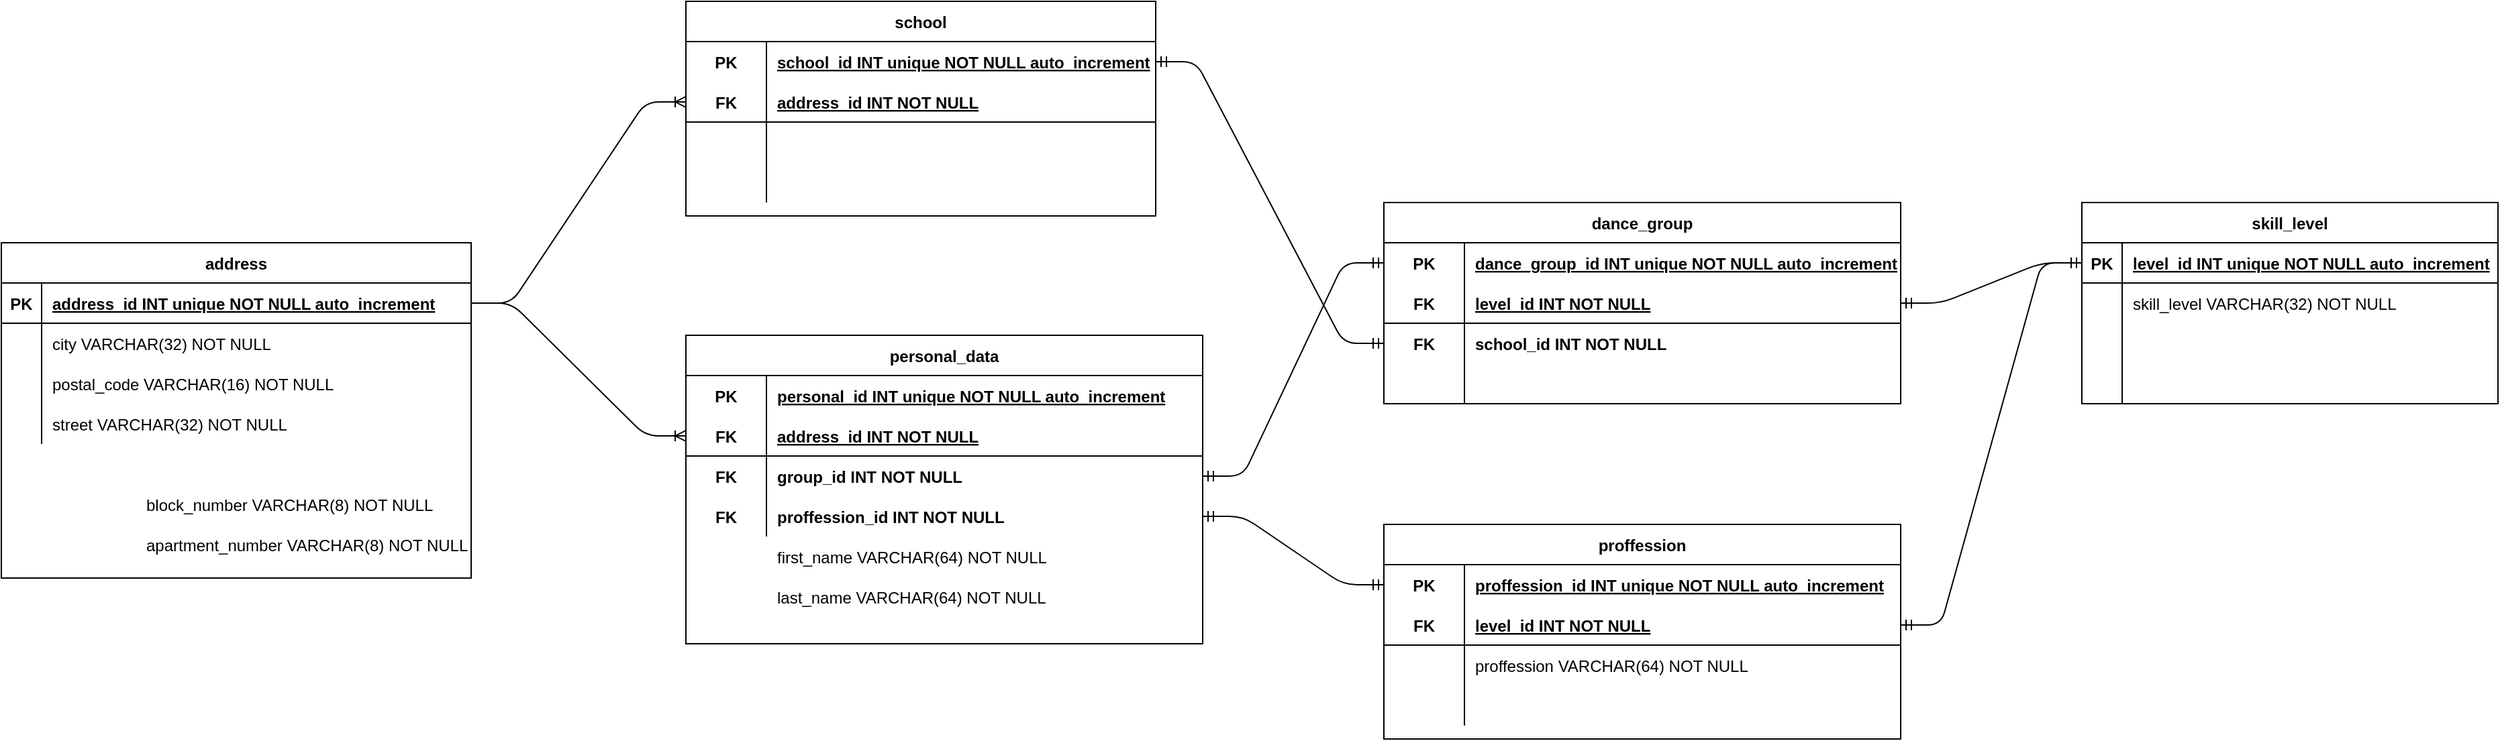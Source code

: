 <mxfile version="14.5.10" type="device"><diagram id="PXj-FwDTct0pAtHwyoyQ" name="Page-1"><mxGraphModel dx="1768" dy="664" grid="1" gridSize="10" guides="1" tooltips="1" connect="1" arrows="1" fold="1" page="1" pageScale="1" pageWidth="827" pageHeight="1169" math="0" shadow="0"><root><mxCell id="0"/><mxCell id="1" parent="0"/><mxCell id="oPzhwuVP1KSxiUbKMh_E-1" value="skill_level" style="shape=table;startSize=30;container=1;collapsible=1;childLayout=tableLayout;fixedRows=1;rowLines=0;fontStyle=1;align=center;resizeLast=1;" vertex="1" parent="1"><mxGeometry x="1200" y="1070" width="310" height="150" as="geometry"/></mxCell><mxCell id="oPzhwuVP1KSxiUbKMh_E-2" value="" style="shape=partialRectangle;collapsible=0;dropTarget=0;pointerEvents=0;fillColor=none;top=0;left=0;bottom=1;right=0;points=[[0,0.5],[1,0.5]];portConstraint=eastwest;" vertex="1" parent="oPzhwuVP1KSxiUbKMh_E-1"><mxGeometry y="30" width="310" height="30" as="geometry"/></mxCell><mxCell id="oPzhwuVP1KSxiUbKMh_E-3" value="PK" style="shape=partialRectangle;connectable=0;fillColor=none;top=0;left=0;bottom=0;right=0;fontStyle=1;overflow=hidden;" vertex="1" parent="oPzhwuVP1KSxiUbKMh_E-2"><mxGeometry width="30" height="30" as="geometry"/></mxCell><mxCell id="oPzhwuVP1KSxiUbKMh_E-4" value="level_id INT unique NOT NULL auto_increment" style="shape=partialRectangle;connectable=0;fillColor=none;top=0;left=0;bottom=0;right=0;align=left;spacingLeft=6;fontStyle=5;overflow=hidden;" vertex="1" parent="oPzhwuVP1KSxiUbKMh_E-2"><mxGeometry x="30" width="280" height="30" as="geometry"/></mxCell><mxCell id="oPzhwuVP1KSxiUbKMh_E-5" value="" style="shape=partialRectangle;collapsible=0;dropTarget=0;pointerEvents=0;fillColor=none;top=0;left=0;bottom=0;right=0;points=[[0,0.5],[1,0.5]];portConstraint=eastwest;" vertex="1" parent="oPzhwuVP1KSxiUbKMh_E-1"><mxGeometry y="60" width="310" height="30" as="geometry"/></mxCell><mxCell id="oPzhwuVP1KSxiUbKMh_E-6" value="" style="shape=partialRectangle;connectable=0;fillColor=none;top=0;left=0;bottom=0;right=0;editable=1;overflow=hidden;" vertex="1" parent="oPzhwuVP1KSxiUbKMh_E-5"><mxGeometry width="30" height="30" as="geometry"/></mxCell><mxCell id="oPzhwuVP1KSxiUbKMh_E-7" value="skill_level VARCHAR(32) NOT NULL" style="shape=partialRectangle;connectable=0;fillColor=none;top=0;left=0;bottom=0;right=0;align=left;spacingLeft=6;overflow=hidden;" vertex="1" parent="oPzhwuVP1KSxiUbKMh_E-5"><mxGeometry x="30" width="280" height="30" as="geometry"/></mxCell><mxCell id="oPzhwuVP1KSxiUbKMh_E-8" value="" style="shape=partialRectangle;collapsible=0;dropTarget=0;pointerEvents=0;fillColor=none;top=0;left=0;bottom=0;right=0;points=[[0,0.5],[1,0.5]];portConstraint=eastwest;" vertex="1" parent="oPzhwuVP1KSxiUbKMh_E-1"><mxGeometry y="90" width="310" height="30" as="geometry"/></mxCell><mxCell id="oPzhwuVP1KSxiUbKMh_E-9" value="" style="shape=partialRectangle;connectable=0;fillColor=none;top=0;left=0;bottom=0;right=0;editable=1;overflow=hidden;" vertex="1" parent="oPzhwuVP1KSxiUbKMh_E-8"><mxGeometry width="30" height="30" as="geometry"/></mxCell><mxCell id="oPzhwuVP1KSxiUbKMh_E-10" value="" style="shape=partialRectangle;connectable=0;fillColor=none;top=0;left=0;bottom=0;right=0;align=left;spacingLeft=6;overflow=hidden;" vertex="1" parent="oPzhwuVP1KSxiUbKMh_E-8"><mxGeometry x="30" width="280" height="30" as="geometry"/></mxCell><mxCell id="oPzhwuVP1KSxiUbKMh_E-11" value="" style="shape=partialRectangle;collapsible=0;dropTarget=0;pointerEvents=0;fillColor=none;top=0;left=0;bottom=0;right=0;points=[[0,0.5],[1,0.5]];portConstraint=eastwest;" vertex="1" parent="oPzhwuVP1KSxiUbKMh_E-1"><mxGeometry y="120" width="310" height="30" as="geometry"/></mxCell><mxCell id="oPzhwuVP1KSxiUbKMh_E-12" value="" style="shape=partialRectangle;connectable=0;fillColor=none;top=0;left=0;bottom=0;right=0;editable=1;overflow=hidden;" vertex="1" parent="oPzhwuVP1KSxiUbKMh_E-11"><mxGeometry width="30" height="30" as="geometry"/></mxCell><mxCell id="oPzhwuVP1KSxiUbKMh_E-13" value="" style="shape=partialRectangle;connectable=0;fillColor=none;top=0;left=0;bottom=0;right=0;align=left;spacingLeft=6;overflow=hidden;" vertex="1" parent="oPzhwuVP1KSxiUbKMh_E-11"><mxGeometry x="30" width="280" height="30" as="geometry"/></mxCell><mxCell id="2Bq2riBpGMvul-XWf7o2-1" value="address" style="shape=table;startSize=30;container=1;collapsible=1;childLayout=tableLayout;fixedRows=1;rowLines=0;fontStyle=1;align=center;resizeLast=1;" vertex="1" parent="1"><mxGeometry x="-350" y="1100" width="350" height="250" as="geometry"/></mxCell><mxCell id="2Bq2riBpGMvul-XWf7o2-2" value="" style="shape=partialRectangle;collapsible=0;dropTarget=0;pointerEvents=0;fillColor=none;top=0;left=0;bottom=1;right=0;points=[[0,0.5],[1,0.5]];portConstraint=eastwest;" vertex="1" parent="2Bq2riBpGMvul-XWf7o2-1"><mxGeometry y="30" width="350" height="30" as="geometry"/></mxCell><mxCell id="2Bq2riBpGMvul-XWf7o2-3" value="PK" style="shape=partialRectangle;connectable=0;fillColor=none;top=0;left=0;bottom=0;right=0;fontStyle=1;overflow=hidden;" vertex="1" parent="2Bq2riBpGMvul-XWf7o2-2"><mxGeometry width="30" height="30" as="geometry"/></mxCell><mxCell id="2Bq2riBpGMvul-XWf7o2-4" value="address_id INT unique NOT NULL auto_increment" style="shape=partialRectangle;connectable=0;fillColor=none;top=0;left=0;bottom=0;right=0;align=left;spacingLeft=6;fontStyle=5;overflow=hidden;" vertex="1" parent="2Bq2riBpGMvul-XWf7o2-2"><mxGeometry x="30" width="320" height="30" as="geometry"/></mxCell><mxCell id="2Bq2riBpGMvul-XWf7o2-5" value="" style="shape=partialRectangle;collapsible=0;dropTarget=0;pointerEvents=0;fillColor=none;top=0;left=0;bottom=0;right=0;points=[[0,0.5],[1,0.5]];portConstraint=eastwest;" vertex="1" parent="2Bq2riBpGMvul-XWf7o2-1"><mxGeometry y="60" width="350" height="30" as="geometry"/></mxCell><mxCell id="2Bq2riBpGMvul-XWf7o2-6" value="" style="shape=partialRectangle;connectable=0;fillColor=none;top=0;left=0;bottom=0;right=0;editable=1;overflow=hidden;" vertex="1" parent="2Bq2riBpGMvul-XWf7o2-5"><mxGeometry width="30" height="30" as="geometry"/></mxCell><mxCell id="2Bq2riBpGMvul-XWf7o2-7" value="city VARCHAR(32) NOT NULL" style="shape=partialRectangle;connectable=0;fillColor=none;top=0;left=0;bottom=0;right=0;align=left;spacingLeft=6;overflow=hidden;" vertex="1" parent="2Bq2riBpGMvul-XWf7o2-5"><mxGeometry x="30" width="320" height="30" as="geometry"/></mxCell><mxCell id="2Bq2riBpGMvul-XWf7o2-8" value="" style="shape=partialRectangle;collapsible=0;dropTarget=0;pointerEvents=0;fillColor=none;top=0;left=0;bottom=0;right=0;points=[[0,0.5],[1,0.5]];portConstraint=eastwest;" vertex="1" parent="2Bq2riBpGMvul-XWf7o2-1"><mxGeometry y="90" width="350" height="30" as="geometry"/></mxCell><mxCell id="2Bq2riBpGMvul-XWf7o2-9" value="" style="shape=partialRectangle;connectable=0;fillColor=none;top=0;left=0;bottom=0;right=0;editable=1;overflow=hidden;" vertex="1" parent="2Bq2riBpGMvul-XWf7o2-8"><mxGeometry width="30" height="30" as="geometry"/></mxCell><mxCell id="2Bq2riBpGMvul-XWf7o2-10" value="postal_code VARCHAR(16) NOT NULL" style="shape=partialRectangle;connectable=0;fillColor=none;top=0;left=0;bottom=0;right=0;align=left;spacingLeft=6;overflow=hidden;" vertex="1" parent="2Bq2riBpGMvul-XWf7o2-8"><mxGeometry x="30" width="320" height="30" as="geometry"/></mxCell><mxCell id="2Bq2riBpGMvul-XWf7o2-11" value="" style="shape=partialRectangle;collapsible=0;dropTarget=0;pointerEvents=0;fillColor=none;top=0;left=0;bottom=0;right=0;points=[[0,0.5],[1,0.5]];portConstraint=eastwest;" vertex="1" parent="2Bq2riBpGMvul-XWf7o2-1"><mxGeometry y="120" width="350" height="30" as="geometry"/></mxCell><mxCell id="2Bq2riBpGMvul-XWf7o2-12" value="" style="shape=partialRectangle;connectable=0;fillColor=none;top=0;left=0;bottom=0;right=0;editable=1;overflow=hidden;" vertex="1" parent="2Bq2riBpGMvul-XWf7o2-11"><mxGeometry width="30" height="30" as="geometry"/></mxCell><mxCell id="2Bq2riBpGMvul-XWf7o2-13" value="street VARCHAR(32) NOT NULL" style="shape=partialRectangle;connectable=0;fillColor=none;top=0;left=0;bottom=0;right=0;align=left;spacingLeft=6;overflow=hidden;" vertex="1" parent="2Bq2riBpGMvul-XWf7o2-11"><mxGeometry x="30" width="320" height="30" as="geometry"/></mxCell><mxCell id="2Bq2riBpGMvul-XWf7o2-14" value="block_number VARCHAR(8) NOT NULL" style="shape=partialRectangle;connectable=0;fillColor=none;top=0;left=0;bottom=0;right=0;align=left;spacingLeft=6;overflow=hidden;" vertex="1" parent="1"><mxGeometry x="-250" y="1280" width="320" height="30" as="geometry"/></mxCell><mxCell id="2Bq2riBpGMvul-XWf7o2-15" value="apartment_number VARCHAR(8) NOT NULL" style="shape=partialRectangle;connectable=0;fillColor=none;top=0;left=0;bottom=0;right=0;align=left;spacingLeft=6;overflow=hidden;" vertex="1" parent="1"><mxGeometry x="-250" y="1310" width="320" height="30" as="geometry"/></mxCell><mxCell id="2Bq2riBpGMvul-XWf7o2-16" value="school" style="shape=table;startSize=30;container=1;collapsible=1;childLayout=tableLayout;fixedRows=1;rowLines=0;fontStyle=1;align=center;resizeLast=1;" vertex="1" parent="1"><mxGeometry x="160" y="920" width="350" height="160" as="geometry"/></mxCell><mxCell id="2Bq2riBpGMvul-XWf7o2-17" value="" style="shape=partialRectangle;collapsible=0;dropTarget=0;pointerEvents=0;fillColor=none;top=0;left=0;bottom=0;right=0;points=[[0,0.5],[1,0.5]];portConstraint=eastwest;" vertex="1" parent="2Bq2riBpGMvul-XWf7o2-16"><mxGeometry y="30" width="350" height="30" as="geometry"/></mxCell><mxCell id="2Bq2riBpGMvul-XWf7o2-18" value="PK" style="shape=partialRectangle;connectable=0;fillColor=none;top=0;left=0;bottom=0;right=0;fontStyle=1;overflow=hidden;" vertex="1" parent="2Bq2riBpGMvul-XWf7o2-17"><mxGeometry width="60" height="30" as="geometry"/></mxCell><mxCell id="2Bq2riBpGMvul-XWf7o2-19" value="school_id INT unique NOT NULL auto_increment" style="shape=partialRectangle;connectable=0;fillColor=none;top=0;left=0;bottom=0;right=0;align=left;spacingLeft=6;fontStyle=5;overflow=hidden;" vertex="1" parent="2Bq2riBpGMvul-XWf7o2-17"><mxGeometry x="60" width="290" height="30" as="geometry"/></mxCell><mxCell id="2Bq2riBpGMvul-XWf7o2-20" value="" style="shape=partialRectangle;collapsible=0;dropTarget=0;pointerEvents=0;fillColor=none;top=0;left=0;bottom=1;right=0;points=[[0,0.5],[1,0.5]];portConstraint=eastwest;" vertex="1" parent="2Bq2riBpGMvul-XWf7o2-16"><mxGeometry y="60" width="350" height="30" as="geometry"/></mxCell><mxCell id="2Bq2riBpGMvul-XWf7o2-21" value="FK" style="shape=partialRectangle;connectable=0;fillColor=none;top=0;left=0;bottom=0;right=0;fontStyle=1;overflow=hidden;" vertex="1" parent="2Bq2riBpGMvul-XWf7o2-20"><mxGeometry width="60" height="30" as="geometry"/></mxCell><mxCell id="2Bq2riBpGMvul-XWf7o2-22" value="address_id INT NOT NULL" style="shape=partialRectangle;connectable=0;fillColor=none;top=0;left=0;bottom=0;right=0;align=left;spacingLeft=6;fontStyle=5;overflow=hidden;" vertex="1" parent="2Bq2riBpGMvul-XWf7o2-20"><mxGeometry x="60" width="290" height="30" as="geometry"/></mxCell><mxCell id="2Bq2riBpGMvul-XWf7o2-23" value="" style="shape=partialRectangle;collapsible=0;dropTarget=0;pointerEvents=0;fillColor=none;top=0;left=0;bottom=0;right=0;points=[[0,0.5],[1,0.5]];portConstraint=eastwest;" vertex="1" parent="2Bq2riBpGMvul-XWf7o2-16"><mxGeometry y="90" width="350" height="30" as="geometry"/></mxCell><mxCell id="2Bq2riBpGMvul-XWf7o2-24" value="" style="shape=partialRectangle;connectable=0;fillColor=none;top=0;left=0;bottom=0;right=0;editable=1;overflow=hidden;" vertex="1" parent="2Bq2riBpGMvul-XWf7o2-23"><mxGeometry width="60" height="30" as="geometry"/></mxCell><mxCell id="2Bq2riBpGMvul-XWf7o2-25" value="" style="shape=partialRectangle;connectable=0;fillColor=none;top=0;left=0;bottom=0;right=0;align=left;spacingLeft=6;overflow=hidden;" vertex="1" parent="2Bq2riBpGMvul-XWf7o2-23"><mxGeometry x="60" width="290" height="30" as="geometry"/></mxCell><mxCell id="2Bq2riBpGMvul-XWf7o2-26" value="" style="shape=partialRectangle;collapsible=0;dropTarget=0;pointerEvents=0;fillColor=none;top=0;left=0;bottom=0;right=0;points=[[0,0.5],[1,0.5]];portConstraint=eastwest;" vertex="1" parent="2Bq2riBpGMvul-XWf7o2-16"><mxGeometry y="120" width="350" height="30" as="geometry"/></mxCell><mxCell id="2Bq2riBpGMvul-XWf7o2-27" value="" style="shape=partialRectangle;connectable=0;fillColor=none;top=0;left=0;bottom=0;right=0;editable=1;overflow=hidden;" vertex="1" parent="2Bq2riBpGMvul-XWf7o2-26"><mxGeometry width="60" height="30" as="geometry"/></mxCell><mxCell id="2Bq2riBpGMvul-XWf7o2-28" value="" style="shape=partialRectangle;connectable=0;fillColor=none;top=0;left=0;bottom=0;right=0;align=left;spacingLeft=6;overflow=hidden;" vertex="1" parent="2Bq2riBpGMvul-XWf7o2-26"><mxGeometry x="60" width="290" height="30" as="geometry"/></mxCell><mxCell id="2Bq2riBpGMvul-XWf7o2-29" value="proffession" style="shape=table;startSize=30;container=1;collapsible=1;childLayout=tableLayout;fixedRows=1;rowLines=0;fontStyle=1;align=center;resizeLast=1;" vertex="1" parent="1"><mxGeometry x="680" y="1310" width="385" height="160" as="geometry"/></mxCell><mxCell id="2Bq2riBpGMvul-XWf7o2-30" value="" style="shape=partialRectangle;collapsible=0;dropTarget=0;pointerEvents=0;fillColor=none;top=0;left=0;bottom=0;right=0;points=[[0,0.5],[1,0.5]];portConstraint=eastwest;" vertex="1" parent="2Bq2riBpGMvul-XWf7o2-29"><mxGeometry y="30" width="385" height="30" as="geometry"/></mxCell><mxCell id="2Bq2riBpGMvul-XWf7o2-31" value="PK" style="shape=partialRectangle;connectable=0;fillColor=none;top=0;left=0;bottom=0;right=0;fontStyle=1;overflow=hidden;" vertex="1" parent="2Bq2riBpGMvul-XWf7o2-30"><mxGeometry width="60" height="30" as="geometry"/></mxCell><mxCell id="2Bq2riBpGMvul-XWf7o2-32" value="proffession_id INT unique NOT NULL auto_increment" style="shape=partialRectangle;connectable=0;fillColor=none;top=0;left=0;bottom=0;right=0;align=left;spacingLeft=6;fontStyle=5;overflow=hidden;" vertex="1" parent="2Bq2riBpGMvul-XWf7o2-30"><mxGeometry x="60" width="325" height="30" as="geometry"/></mxCell><mxCell id="2Bq2riBpGMvul-XWf7o2-33" value="" style="shape=partialRectangle;collapsible=0;dropTarget=0;pointerEvents=0;fillColor=none;top=0;left=0;bottom=1;right=0;points=[[0,0.5],[1,0.5]];portConstraint=eastwest;" vertex="1" parent="2Bq2riBpGMvul-XWf7o2-29"><mxGeometry y="60" width="385" height="30" as="geometry"/></mxCell><mxCell id="2Bq2riBpGMvul-XWf7o2-34" value="FK" style="shape=partialRectangle;connectable=0;fillColor=none;top=0;left=0;bottom=0;right=0;fontStyle=1;overflow=hidden;" vertex="1" parent="2Bq2riBpGMvul-XWf7o2-33"><mxGeometry width="60" height="30" as="geometry"/></mxCell><mxCell id="2Bq2riBpGMvul-XWf7o2-35" value="level_id INT NOT NULL" style="shape=partialRectangle;connectable=0;fillColor=none;top=0;left=0;bottom=0;right=0;align=left;spacingLeft=6;fontStyle=5;overflow=hidden;" vertex="1" parent="2Bq2riBpGMvul-XWf7o2-33"><mxGeometry x="60" width="325" height="30" as="geometry"/></mxCell><mxCell id="2Bq2riBpGMvul-XWf7o2-36" value="" style="shape=partialRectangle;collapsible=0;dropTarget=0;pointerEvents=0;fillColor=none;top=0;left=0;bottom=0;right=0;points=[[0,0.5],[1,0.5]];portConstraint=eastwest;" vertex="1" parent="2Bq2riBpGMvul-XWf7o2-29"><mxGeometry y="90" width="385" height="30" as="geometry"/></mxCell><mxCell id="2Bq2riBpGMvul-XWf7o2-37" value="" style="shape=partialRectangle;connectable=0;fillColor=none;top=0;left=0;bottom=0;right=0;editable=1;overflow=hidden;" vertex="1" parent="2Bq2riBpGMvul-XWf7o2-36"><mxGeometry width="60" height="30" as="geometry"/></mxCell><mxCell id="2Bq2riBpGMvul-XWf7o2-38" value="proffession VARCHAR(64) NOT NULL" style="shape=partialRectangle;connectable=0;fillColor=none;top=0;left=0;bottom=0;right=0;align=left;spacingLeft=6;overflow=hidden;" vertex="1" parent="2Bq2riBpGMvul-XWf7o2-36"><mxGeometry x="60" width="325" height="30" as="geometry"/></mxCell><mxCell id="2Bq2riBpGMvul-XWf7o2-39" value="" style="shape=partialRectangle;collapsible=0;dropTarget=0;pointerEvents=0;fillColor=none;top=0;left=0;bottom=0;right=0;points=[[0,0.5],[1,0.5]];portConstraint=eastwest;" vertex="1" parent="2Bq2riBpGMvul-XWf7o2-29"><mxGeometry y="120" width="385" height="30" as="geometry"/></mxCell><mxCell id="2Bq2riBpGMvul-XWf7o2-40" value="" style="shape=partialRectangle;connectable=0;fillColor=none;top=0;left=0;bottom=0;right=0;editable=1;overflow=hidden;" vertex="1" parent="2Bq2riBpGMvul-XWf7o2-39"><mxGeometry width="60" height="30" as="geometry"/></mxCell><mxCell id="2Bq2riBpGMvul-XWf7o2-41" value="" style="shape=partialRectangle;connectable=0;fillColor=none;top=0;left=0;bottom=0;right=0;align=left;spacingLeft=6;overflow=hidden;" vertex="1" parent="2Bq2riBpGMvul-XWf7o2-39"><mxGeometry x="60" width="325" height="30" as="geometry"/></mxCell><mxCell id="2Bq2riBpGMvul-XWf7o2-42" value="dance_group" style="shape=table;startSize=30;container=1;collapsible=1;childLayout=tableLayout;fixedRows=1;rowLines=0;fontStyle=1;align=center;resizeLast=1;" vertex="1" parent="1"><mxGeometry x="680" y="1070" width="385" height="150" as="geometry"/></mxCell><mxCell id="2Bq2riBpGMvul-XWf7o2-43" value="" style="shape=partialRectangle;collapsible=0;dropTarget=0;pointerEvents=0;fillColor=none;top=0;left=0;bottom=0;right=0;points=[[0,0.5],[1,0.5]];portConstraint=eastwest;" vertex="1" parent="2Bq2riBpGMvul-XWf7o2-42"><mxGeometry y="30" width="385" height="30" as="geometry"/></mxCell><mxCell id="2Bq2riBpGMvul-XWf7o2-44" value="PK" style="shape=partialRectangle;connectable=0;fillColor=none;top=0;left=0;bottom=0;right=0;fontStyle=1;overflow=hidden;" vertex="1" parent="2Bq2riBpGMvul-XWf7o2-43"><mxGeometry width="60" height="30" as="geometry"/></mxCell><mxCell id="2Bq2riBpGMvul-XWf7o2-45" value="dance_group_id INT unique NOT NULL auto_increment" style="shape=partialRectangle;connectable=0;fillColor=none;top=0;left=0;bottom=0;right=0;align=left;spacingLeft=6;fontStyle=5;overflow=hidden;" vertex="1" parent="2Bq2riBpGMvul-XWf7o2-43"><mxGeometry x="60" width="325" height="30" as="geometry"/></mxCell><mxCell id="2Bq2riBpGMvul-XWf7o2-46" value="" style="shape=partialRectangle;collapsible=0;dropTarget=0;pointerEvents=0;fillColor=none;top=0;left=0;bottom=1;right=0;points=[[0,0.5],[1,0.5]];portConstraint=eastwest;" vertex="1" parent="2Bq2riBpGMvul-XWf7o2-42"><mxGeometry y="60" width="385" height="30" as="geometry"/></mxCell><mxCell id="2Bq2riBpGMvul-XWf7o2-47" value="FK" style="shape=partialRectangle;connectable=0;fillColor=none;top=0;left=0;bottom=0;right=0;fontStyle=1;overflow=hidden;" vertex="1" parent="2Bq2riBpGMvul-XWf7o2-46"><mxGeometry width="60" height="30" as="geometry"/></mxCell><mxCell id="2Bq2riBpGMvul-XWf7o2-48" value="level_id INT NOT NULL" style="shape=partialRectangle;connectable=0;fillColor=none;top=0;left=0;bottom=0;right=0;align=left;spacingLeft=6;fontStyle=5;overflow=hidden;" vertex="1" parent="2Bq2riBpGMvul-XWf7o2-46"><mxGeometry x="60" width="325" height="30" as="geometry"/></mxCell><mxCell id="2Bq2riBpGMvul-XWf7o2-49" value="" style="shape=partialRectangle;collapsible=0;dropTarget=0;pointerEvents=0;fillColor=none;top=0;left=0;bottom=0;right=0;points=[[0,0.5],[1,0.5]];portConstraint=eastwest;" vertex="1" parent="2Bq2riBpGMvul-XWf7o2-42"><mxGeometry y="90" width="385" height="30" as="geometry"/></mxCell><mxCell id="2Bq2riBpGMvul-XWf7o2-50" value="FK" style="shape=partialRectangle;connectable=0;fillColor=none;top=0;left=0;bottom=0;right=0;editable=1;overflow=hidden;fontStyle=1" vertex="1" parent="2Bq2riBpGMvul-XWf7o2-49"><mxGeometry width="60" height="30" as="geometry"/></mxCell><mxCell id="2Bq2riBpGMvul-XWf7o2-51" value="school_id INT NOT NULL" style="shape=partialRectangle;connectable=0;fillColor=none;top=0;left=0;bottom=0;right=0;align=left;spacingLeft=6;overflow=hidden;fontStyle=1" vertex="1" parent="2Bq2riBpGMvul-XWf7o2-49"><mxGeometry x="60" width="325" height="30" as="geometry"/></mxCell><mxCell id="2Bq2riBpGMvul-XWf7o2-52" value="" style="shape=partialRectangle;collapsible=0;dropTarget=0;pointerEvents=0;fillColor=none;top=0;left=0;bottom=0;right=0;points=[[0,0.5],[1,0.5]];portConstraint=eastwest;" vertex="1" parent="2Bq2riBpGMvul-XWf7o2-42"><mxGeometry y="120" width="385" height="30" as="geometry"/></mxCell><mxCell id="2Bq2riBpGMvul-XWf7o2-53" value="" style="shape=partialRectangle;connectable=0;fillColor=none;top=0;left=0;bottom=0;right=0;editable=1;overflow=hidden;" vertex="1" parent="2Bq2riBpGMvul-XWf7o2-52"><mxGeometry width="60" height="30" as="geometry"/></mxCell><mxCell id="2Bq2riBpGMvul-XWf7o2-54" value="" style="shape=partialRectangle;connectable=0;fillColor=none;top=0;left=0;bottom=0;right=0;align=left;spacingLeft=6;overflow=hidden;" vertex="1" parent="2Bq2riBpGMvul-XWf7o2-52"><mxGeometry x="60" width="325" height="30" as="geometry"/></mxCell><mxCell id="2Bq2riBpGMvul-XWf7o2-55" value="personal_data" style="shape=table;startSize=30;container=1;collapsible=1;childLayout=tableLayout;fixedRows=1;rowLines=0;fontStyle=1;align=center;resizeLast=1;" vertex="1" parent="1"><mxGeometry x="160" y="1169" width="385" height="230" as="geometry"/></mxCell><mxCell id="2Bq2riBpGMvul-XWf7o2-56" value="" style="shape=partialRectangle;collapsible=0;dropTarget=0;pointerEvents=0;fillColor=none;top=0;left=0;bottom=0;right=0;points=[[0,0.5],[1,0.5]];portConstraint=eastwest;" vertex="1" parent="2Bq2riBpGMvul-XWf7o2-55"><mxGeometry y="30" width="385" height="30" as="geometry"/></mxCell><mxCell id="2Bq2riBpGMvul-XWf7o2-57" value="PK" style="shape=partialRectangle;connectable=0;fillColor=none;top=0;left=0;bottom=0;right=0;fontStyle=1;overflow=hidden;" vertex="1" parent="2Bq2riBpGMvul-XWf7o2-56"><mxGeometry width="60" height="30" as="geometry"/></mxCell><mxCell id="2Bq2riBpGMvul-XWf7o2-58" value="personal_id INT unique NOT NULL auto_increment" style="shape=partialRectangle;connectable=0;fillColor=none;top=0;left=0;bottom=0;right=0;align=left;spacingLeft=6;fontStyle=5;overflow=hidden;" vertex="1" parent="2Bq2riBpGMvul-XWf7o2-56"><mxGeometry x="60" width="325" height="30" as="geometry"/></mxCell><mxCell id="2Bq2riBpGMvul-XWf7o2-59" value="" style="shape=partialRectangle;collapsible=0;dropTarget=0;pointerEvents=0;fillColor=none;top=0;left=0;bottom=1;right=0;points=[[0,0.5],[1,0.5]];portConstraint=eastwest;" vertex="1" parent="2Bq2riBpGMvul-XWf7o2-55"><mxGeometry y="60" width="385" height="30" as="geometry"/></mxCell><mxCell id="2Bq2riBpGMvul-XWf7o2-60" value="FK" style="shape=partialRectangle;connectable=0;fillColor=none;top=0;left=0;bottom=0;right=0;fontStyle=1;overflow=hidden;" vertex="1" parent="2Bq2riBpGMvul-XWf7o2-59"><mxGeometry width="60" height="30" as="geometry"/></mxCell><mxCell id="2Bq2riBpGMvul-XWf7o2-61" value="address_id INT NOT NULL" style="shape=partialRectangle;connectable=0;fillColor=none;top=0;left=0;bottom=0;right=0;align=left;spacingLeft=6;fontStyle=5;overflow=hidden;" vertex="1" parent="2Bq2riBpGMvul-XWf7o2-59"><mxGeometry x="60" width="325" height="30" as="geometry"/></mxCell><mxCell id="2Bq2riBpGMvul-XWf7o2-62" value="" style="shape=partialRectangle;collapsible=0;dropTarget=0;pointerEvents=0;fillColor=none;top=0;left=0;bottom=0;right=0;points=[[0,0.5],[1,0.5]];portConstraint=eastwest;" vertex="1" parent="2Bq2riBpGMvul-XWf7o2-55"><mxGeometry y="90" width="385" height="30" as="geometry"/></mxCell><mxCell id="2Bq2riBpGMvul-XWf7o2-63" value="FK" style="shape=partialRectangle;connectable=0;fillColor=none;top=0;left=0;bottom=0;right=0;editable=1;overflow=hidden;fontStyle=1" vertex="1" parent="2Bq2riBpGMvul-XWf7o2-62"><mxGeometry width="60" height="30" as="geometry"/></mxCell><mxCell id="2Bq2riBpGMvul-XWf7o2-64" value="group_id INT NOT NULL" style="shape=partialRectangle;connectable=0;fillColor=none;top=0;left=0;bottom=0;right=0;align=left;spacingLeft=6;overflow=hidden;fontStyle=1" vertex="1" parent="2Bq2riBpGMvul-XWf7o2-62"><mxGeometry x="60" width="325" height="30" as="geometry"/></mxCell><mxCell id="2Bq2riBpGMvul-XWf7o2-65" value="" style="shape=partialRectangle;collapsible=0;dropTarget=0;pointerEvents=0;fillColor=none;top=0;left=0;bottom=0;right=0;points=[[0,0.5],[1,0.5]];portConstraint=eastwest;" vertex="1" parent="2Bq2riBpGMvul-XWf7o2-55"><mxGeometry y="120" width="385" height="30" as="geometry"/></mxCell><mxCell id="2Bq2riBpGMvul-XWf7o2-66" value="FK" style="shape=partialRectangle;connectable=0;fillColor=none;top=0;left=0;bottom=0;right=0;editable=1;overflow=hidden;fontStyle=1" vertex="1" parent="2Bq2riBpGMvul-XWf7o2-65"><mxGeometry width="60" height="30" as="geometry"/></mxCell><mxCell id="2Bq2riBpGMvul-XWf7o2-67" value="proffession_id INT NOT NULL" style="shape=partialRectangle;connectable=0;fillColor=none;top=0;left=0;bottom=0;right=0;align=left;spacingLeft=6;overflow=hidden;fontStyle=1" vertex="1" parent="2Bq2riBpGMvul-XWf7o2-65"><mxGeometry x="60" width="325" height="30" as="geometry"/></mxCell><mxCell id="2Bq2riBpGMvul-XWf7o2-68" value="first_name VARCHAR(64) NOT NULL" style="shape=partialRectangle;connectable=0;fillColor=none;top=0;left=0;bottom=0;right=0;align=left;spacingLeft=6;overflow=hidden;" vertex="1" parent="1"><mxGeometry x="220" y="1319" width="325" height="30" as="geometry"/></mxCell><mxCell id="2Bq2riBpGMvul-XWf7o2-69" value="last_name VARCHAR(64) NOT NULL" style="shape=partialRectangle;connectable=0;fillColor=none;top=0;left=0;bottom=0;right=0;align=left;spacingLeft=6;overflow=hidden;" vertex="1" parent="1"><mxGeometry x="220" y="1349" width="325" height="30" as="geometry"/></mxCell><mxCell id="2Bq2riBpGMvul-XWf7o2-71" value="" style="edgeStyle=entityRelationEdgeStyle;fontSize=12;html=1;endArrow=ERmandOne;startArrow=ERmandOne;" edge="1" parent="1" source="2Bq2riBpGMvul-XWf7o2-62" target="2Bq2riBpGMvul-XWf7o2-43"><mxGeometry width="100" height="100" relative="1" as="geometry"><mxPoint x="660" y="1470" as="sourcePoint"/><mxPoint x="760" y="1370" as="targetPoint"/></mxGeometry></mxCell><mxCell id="2Bq2riBpGMvul-XWf7o2-72" value="" style="edgeStyle=entityRelationEdgeStyle;fontSize=12;html=1;endArrow=ERmandOne;startArrow=ERmandOne;" edge="1" parent="1" source="oPzhwuVP1KSxiUbKMh_E-2" target="2Bq2riBpGMvul-XWf7o2-46"><mxGeometry width="100" height="100" relative="1" as="geometry"><mxPoint x="317.5" y="1330" as="sourcePoint"/><mxPoint x="417.5" y="1230" as="targetPoint"/></mxGeometry></mxCell><mxCell id="2Bq2riBpGMvul-XWf7o2-73" value="" style="edgeStyle=entityRelationEdgeStyle;fontSize=12;html=1;endArrow=ERmandOne;startArrow=ERmandOne;" edge="1" parent="1" source="2Bq2riBpGMvul-XWf7o2-65" target="2Bq2riBpGMvul-XWf7o2-30"><mxGeometry width="100" height="100" relative="1" as="geometry"><mxPoint x="560" y="1270" as="sourcePoint"/><mxPoint x="660" y="1170" as="targetPoint"/></mxGeometry></mxCell><mxCell id="2Bq2riBpGMvul-XWf7o2-75" value="" style="edgeStyle=entityRelationEdgeStyle;fontSize=12;html=1;endArrow=ERmandOne;startArrow=ERmandOne;" edge="1" parent="1" source="2Bq2riBpGMvul-XWf7o2-17" target="2Bq2riBpGMvul-XWf7o2-49"><mxGeometry width="100" height="100" relative="1" as="geometry"><mxPoint x="760" y="1430" as="sourcePoint"/><mxPoint x="860" y="1330" as="targetPoint"/></mxGeometry></mxCell><mxCell id="2Bq2riBpGMvul-XWf7o2-76" value="" style="edgeStyle=entityRelationEdgeStyle;fontSize=12;html=1;endArrow=ERoneToMany;" edge="1" parent="1" source="2Bq2riBpGMvul-XWf7o2-2" target="2Bq2riBpGMvul-XWf7o2-20"><mxGeometry width="100" height="100" relative="1" as="geometry"><mxPoint x="-20" y="1290" as="sourcePoint"/><mxPoint x="80" y="1190" as="targetPoint"/></mxGeometry></mxCell><mxCell id="2Bq2riBpGMvul-XWf7o2-77" value="" style="edgeStyle=entityRelationEdgeStyle;fontSize=12;html=1;endArrow=ERoneToMany;" edge="1" parent="1" source="2Bq2riBpGMvul-XWf7o2-2" target="2Bq2riBpGMvul-XWf7o2-59"><mxGeometry width="100" height="100" relative="1" as="geometry"><mxPoint x="-20" y="1290" as="sourcePoint"/><mxPoint x="80" y="1190" as="targetPoint"/></mxGeometry></mxCell><mxCell id="2Bq2riBpGMvul-XWf7o2-78" value="" style="edgeStyle=entityRelationEdgeStyle;fontSize=12;html=1;endArrow=ERmandOne;startArrow=ERmandOne;" edge="1" parent="1" source="2Bq2riBpGMvul-XWf7o2-33" target="oPzhwuVP1KSxiUbKMh_E-2"><mxGeometry width="100" height="100" relative="1" as="geometry"><mxPoint x="1020" y="1220" as="sourcePoint"/><mxPoint x="1120" y="1120" as="targetPoint"/></mxGeometry></mxCell></root></mxGraphModel></diagram></mxfile>